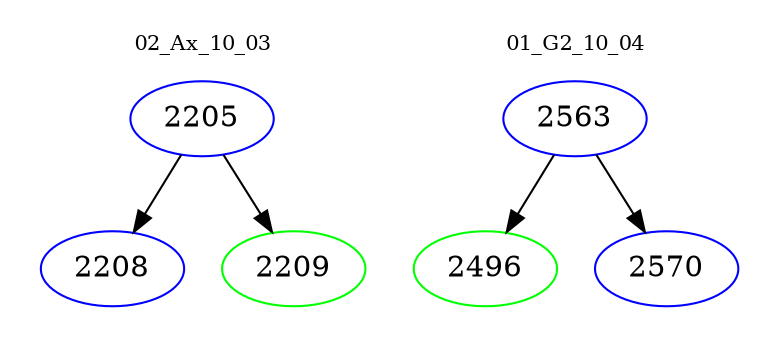 digraph{
subgraph cluster_0 {
color = white
label = "02_Ax_10_03";
fontsize=10;
T0_2205 [label="2205", color="blue"]
T0_2205 -> T0_2208 [color="black"]
T0_2208 [label="2208", color="blue"]
T0_2205 -> T0_2209 [color="black"]
T0_2209 [label="2209", color="green"]
}
subgraph cluster_1 {
color = white
label = "01_G2_10_04";
fontsize=10;
T1_2563 [label="2563", color="blue"]
T1_2563 -> T1_2496 [color="black"]
T1_2496 [label="2496", color="green"]
T1_2563 -> T1_2570 [color="black"]
T1_2570 [label="2570", color="blue"]
}
}
